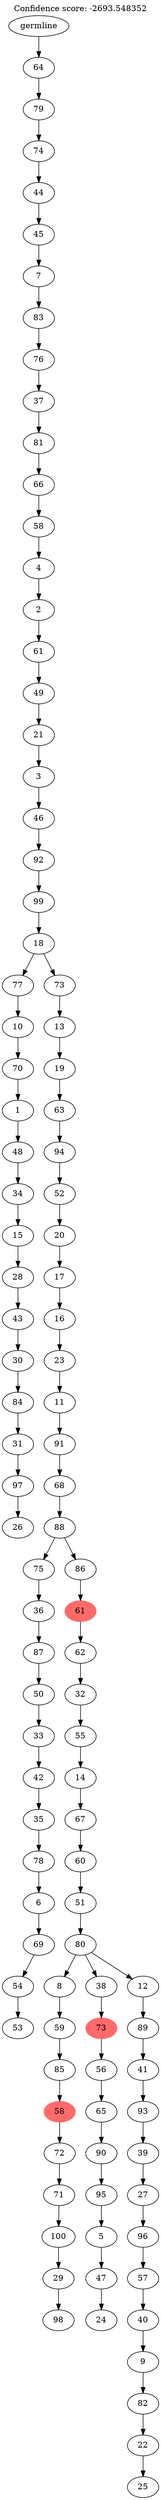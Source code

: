 digraph g {
	"102" -> "103";
	"103" [label="26"];
	"101" -> "102";
	"102" [label="97"];
	"100" -> "101";
	"101" [label="31"];
	"99" -> "100";
	"100" [label="84"];
	"98" -> "99";
	"99" [label="30"];
	"97" -> "98";
	"98" [label="43"];
	"96" -> "97";
	"97" [label="28"];
	"95" -> "96";
	"96" [label="15"];
	"94" -> "95";
	"95" [label="34"];
	"93" -> "94";
	"94" [label="48"];
	"92" -> "93";
	"93" [label="1"];
	"91" -> "92";
	"92" [label="70"];
	"90" -> "91";
	"91" [label="10"];
	"88" -> "89";
	"89" [label="53"];
	"87" -> "88";
	"88" [label="54"];
	"86" -> "87";
	"87" [label="69"];
	"85" -> "86";
	"86" [label="6"];
	"84" -> "85";
	"85" [label="78"];
	"83" -> "84";
	"84" [label="35"];
	"82" -> "83";
	"83" [label="42"];
	"81" -> "82";
	"82" [label="33"];
	"80" -> "81";
	"81" [label="50"];
	"79" -> "80";
	"80" [label="87"];
	"78" -> "79";
	"79" [label="36"];
	"76" -> "77";
	"77" [label="98"];
	"75" -> "76";
	"76" [label="29"];
	"74" -> "75";
	"75" [label="100"];
	"73" -> "74";
	"74" [label="71"];
	"72" -> "73";
	"73" [label="72"];
	"71" -> "72";
	"72" [color=indianred1, style=filled, label="58"];
	"70" -> "71";
	"71" [label="85"];
	"69" -> "70";
	"70" [label="59"];
	"67" -> "68";
	"68" [label="24"];
	"66" -> "67";
	"67" [label="47"];
	"65" -> "66";
	"66" [label="5"];
	"64" -> "65";
	"65" [label="95"];
	"63" -> "64";
	"64" [label="90"];
	"62" -> "63";
	"63" [label="65"];
	"61" -> "62";
	"62" [label="56"];
	"60" -> "61";
	"61" [color=indianred1, style=filled, label="73"];
	"58" -> "59";
	"59" [label="25"];
	"57" -> "58";
	"58" [label="22"];
	"56" -> "57";
	"57" [label="82"];
	"55" -> "56";
	"56" [label="9"];
	"54" -> "55";
	"55" [label="40"];
	"53" -> "54";
	"54" [label="57"];
	"52" -> "53";
	"53" [label="96"];
	"51" -> "52";
	"52" [label="27"];
	"50" -> "51";
	"51" [label="39"];
	"49" -> "50";
	"50" [label="93"];
	"48" -> "49";
	"49" [label="41"];
	"47" -> "48";
	"48" [label="89"];
	"46" -> "47";
	"47" [label="12"];
	"46" -> "60";
	"60" [label="38"];
	"46" -> "69";
	"69" [label="8"];
	"45" -> "46";
	"46" [label="80"];
	"44" -> "45";
	"45" [label="51"];
	"43" -> "44";
	"44" [label="60"];
	"42" -> "43";
	"43" [label="67"];
	"41" -> "42";
	"42" [label="14"];
	"40" -> "41";
	"41" [label="55"];
	"39" -> "40";
	"40" [label="32"];
	"38" -> "39";
	"39" [label="62"];
	"37" -> "38";
	"38" [color=indianred1, style=filled, label="61"];
	"36" -> "37";
	"37" [label="86"];
	"36" -> "78";
	"78" [label="75"];
	"35" -> "36";
	"36" [label="88"];
	"34" -> "35";
	"35" [label="68"];
	"33" -> "34";
	"34" [label="91"];
	"32" -> "33";
	"33" [label="11"];
	"31" -> "32";
	"32" [label="23"];
	"30" -> "31";
	"31" [label="16"];
	"29" -> "30";
	"30" [label="17"];
	"28" -> "29";
	"29" [label="20"];
	"27" -> "28";
	"28" [label="52"];
	"26" -> "27";
	"27" [label="94"];
	"25" -> "26";
	"26" [label="63"];
	"24" -> "25";
	"25" [label="19"];
	"23" -> "24";
	"24" [label="13"];
	"22" -> "23";
	"23" [label="73"];
	"22" -> "90";
	"90" [label="77"];
	"21" -> "22";
	"22" [label="18"];
	"20" -> "21";
	"21" [label="99"];
	"19" -> "20";
	"20" [label="92"];
	"18" -> "19";
	"19" [label="46"];
	"17" -> "18";
	"18" [label="3"];
	"16" -> "17";
	"17" [label="21"];
	"15" -> "16";
	"16" [label="49"];
	"14" -> "15";
	"15" [label="61"];
	"13" -> "14";
	"14" [label="2"];
	"12" -> "13";
	"13" [label="4"];
	"11" -> "12";
	"12" [label="58"];
	"10" -> "11";
	"11" [label="66"];
	"9" -> "10";
	"10" [label="81"];
	"8" -> "9";
	"9" [label="37"];
	"7" -> "8";
	"8" [label="76"];
	"6" -> "7";
	"7" [label="83"];
	"5" -> "6";
	"6" [label="7"];
	"4" -> "5";
	"5" [label="45"];
	"3" -> "4";
	"4" [label="44"];
	"2" -> "3";
	"3" [label="74"];
	"1" -> "2";
	"2" [label="79"];
	"0" -> "1";
	"1" [label="64"];
	"0" [label="germline"];
	labelloc="t";
	label="Confidence score: -2693.548352";
}
